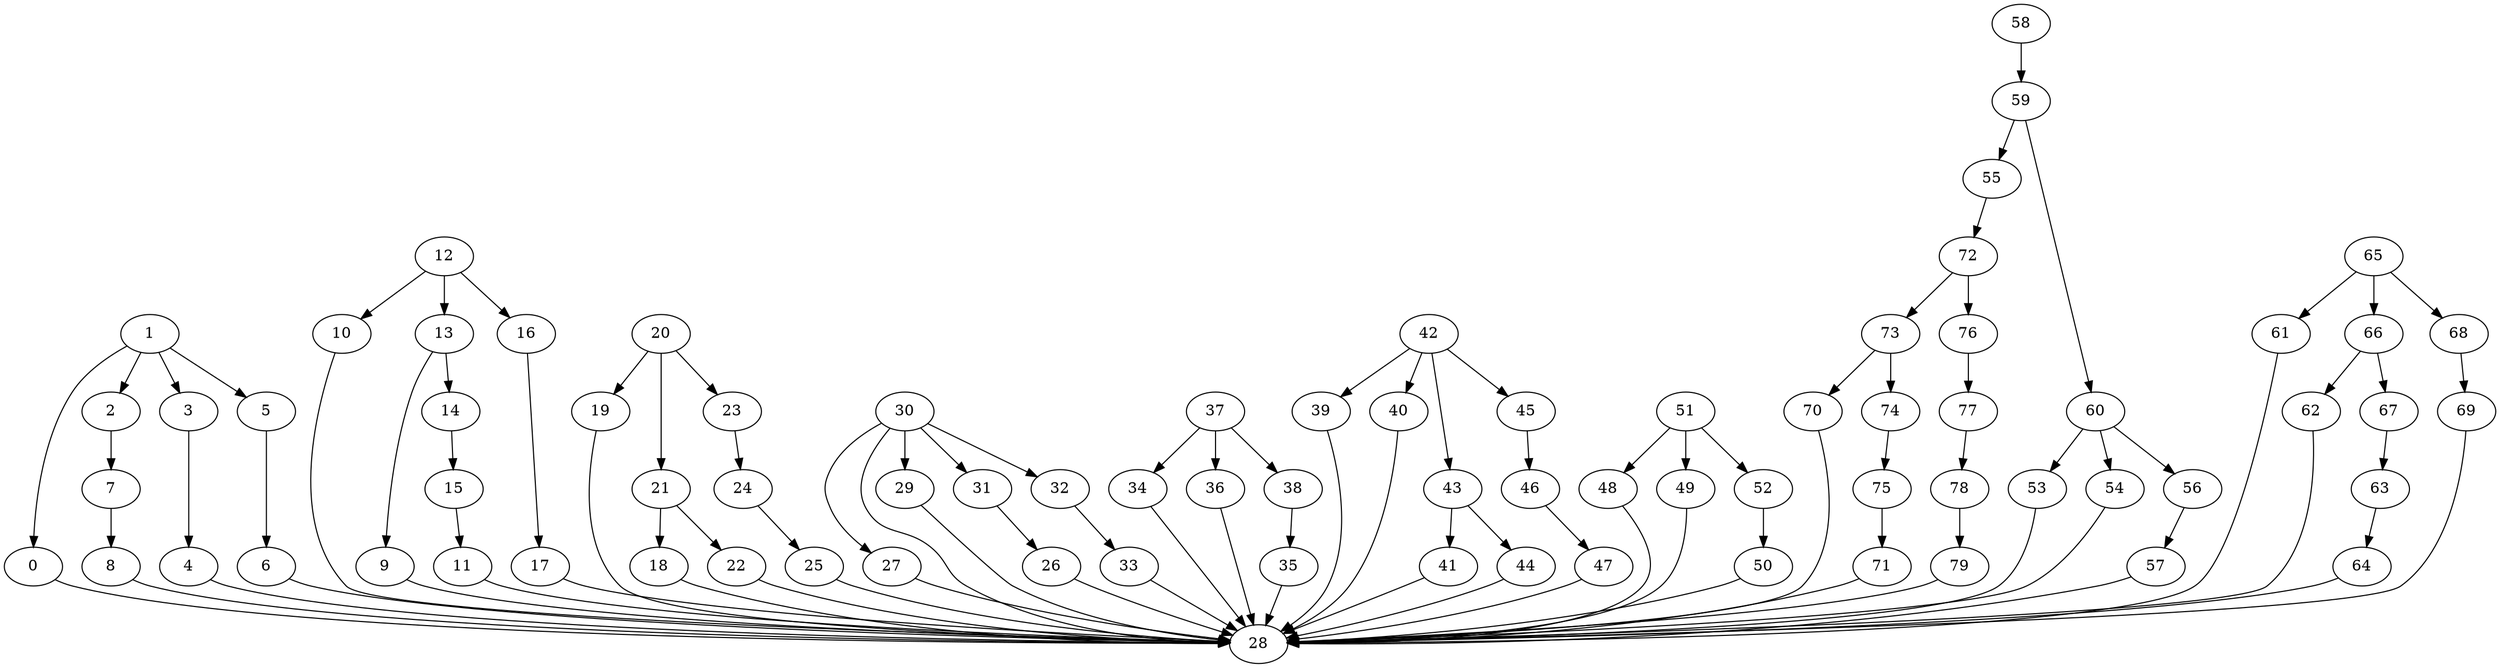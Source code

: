 strict digraph  {
0 [exec=60];
1 [exec=147];
2 [exec=93];
3 [exec=165];
4 [exec=158];
5 [exec=90];
6 [exec=93];
7 [exec=110];
8 [exec=63];
9 [exec=107];
10 [exec=157];
11 [exec=72];
12 [exec=118];
13 [exec=103];
14 [exec=151];
15 [exec=121];
16 [exec=137];
17 [exec=61];
18 [exec=110];
19 [exec=158];
20 [exec=78];
21 [exec=50];
22 [exec=81];
23 [exec=198];
24 [exec=100];
25 [exec=101];
26 [exec=178];
27 [exec=71];
28 [exec=196];
29 [exec=177];
30 [exec=187];
31 [exec=100];
32 [exec=157];
33 [exec=67];
34 [exec=110];
35 [exec=91];
36 [exec=179];
37 [exec=61];
38 [exec=143];
39 [exec=152];
40 [exec=100];
41 [exec=197];
42 [exec=54];
43 [exec=147];
44 [exec=134];
45 [exec=50];
46 [exec=160];
47 [exec=78];
48 [exec=117];
49 [exec=92];
50 [exec=80];
51 [exec=87];
52 [exec=53];
53 [exec=140];
54 [exec=122];
55 [exec=86];
56 [exec=173];
57 [exec=193];
58 [exec=121];
59 [exec=85];
60 [exec=72];
61 [exec=86];
62 [exec=193];
63 [exec=148];
64 [exec=200];
65 [exec=93];
66 [exec=120];
67 [exec=176];
68 [exec=139];
69 [exec=75];
70 [exec=106];
71 [exec=53];
72 [exec=101];
73 [exec=95];
74 [exec=171];
75 [exec=166];
76 [exec=193];
77 [exec=189];
78 [exec=149];
79 [exec=71];
0 -> 28  [comm=13];
1 -> 2  [comm=11];
1 -> 0  [comm=5];
1 -> 3  [comm=19];
1 -> 5  [comm=13];
2 -> 7  [comm=5];
3 -> 4  [comm=8];
4 -> 28  [comm=18];
5 -> 6  [comm=6];
6 -> 28  [comm=13];
7 -> 8  [comm=20];
8 -> 28  [comm=15];
9 -> 28  [comm=12];
10 -> 28  [comm=6];
11 -> 28  [comm=13];
12 -> 13  [comm=9];
12 -> 10  [comm=14];
12 -> 16  [comm=6];
13 -> 14  [comm=10];
13 -> 9  [comm=16];
14 -> 15  [comm=17];
15 -> 11  [comm=5];
16 -> 17  [comm=14];
17 -> 28  [comm=8];
18 -> 28  [comm=5];
19 -> 28  [comm=15];
20 -> 21  [comm=19];
20 -> 19  [comm=12];
20 -> 23  [comm=18];
21 -> 22  [comm=15];
21 -> 18  [comm=20];
22 -> 28  [comm=16];
23 -> 24  [comm=17];
24 -> 25  [comm=18];
25 -> 28  [comm=11];
26 -> 28  [comm=7];
27 -> 28  [comm=13];
29 -> 28  [comm=14];
30 -> 31  [comm=19];
30 -> 27  [comm=19];
30 -> 28  [comm=19];
30 -> 29  [comm=19];
30 -> 32  [comm=17];
31 -> 26  [comm=10];
32 -> 33  [comm=15];
33 -> 28  [comm=17];
34 -> 28  [comm=6];
35 -> 28  [comm=15];
36 -> 28  [comm=7];
37 -> 38  [comm=10];
37 -> 34  [comm=15];
37 -> 36  [comm=5];
38 -> 35  [comm=11];
39 -> 28  [comm=11];
40 -> 28  [comm=16];
41 -> 28  [comm=9];
42 -> 43  [comm=7];
42 -> 39  [comm=15];
42 -> 40  [comm=19];
42 -> 45  [comm=17];
43 -> 44  [comm=11];
43 -> 41  [comm=15];
44 -> 28  [comm=7];
45 -> 46  [comm=5];
46 -> 47  [comm=18];
47 -> 28  [comm=20];
48 -> 28  [comm=12];
49 -> 28  [comm=15];
50 -> 28  [comm=8];
51 -> 52  [comm=19];
51 -> 48  [comm=5];
51 -> 49  [comm=14];
52 -> 50  [comm=11];
53 -> 28  [comm=7];
54 -> 28  [comm=12];
55 -> 72  [comm=5];
56 -> 57  [comm=15];
57 -> 28  [comm=6];
58 -> 59  [comm=7];
59 -> 60  [comm=9];
59 -> 55  [comm=15];
60 -> 53  [comm=10];
60 -> 54  [comm=8];
60 -> 56  [comm=17];
61 -> 28  [comm=17];
62 -> 28  [comm=17];
63 -> 64  [comm=9];
64 -> 28  [comm=16];
65 -> 66  [comm=16];
65 -> 61  [comm=13];
65 -> 68  [comm=11];
66 -> 67  [comm=15];
66 -> 62  [comm=17];
67 -> 63  [comm=10];
68 -> 69  [comm=10];
69 -> 28  [comm=10];
70 -> 28  [comm=5];
71 -> 28  [comm=14];
72 -> 73  [comm=5];
72 -> 76  [comm=13];
73 -> 74  [comm=20];
73 -> 70  [comm=18];
74 -> 75  [comm=7];
75 -> 71  [comm=13];
76 -> 77  [comm=14];
77 -> 78  [comm=9];
78 -> 79  [comm=19];
79 -> 28  [comm=20];
}
